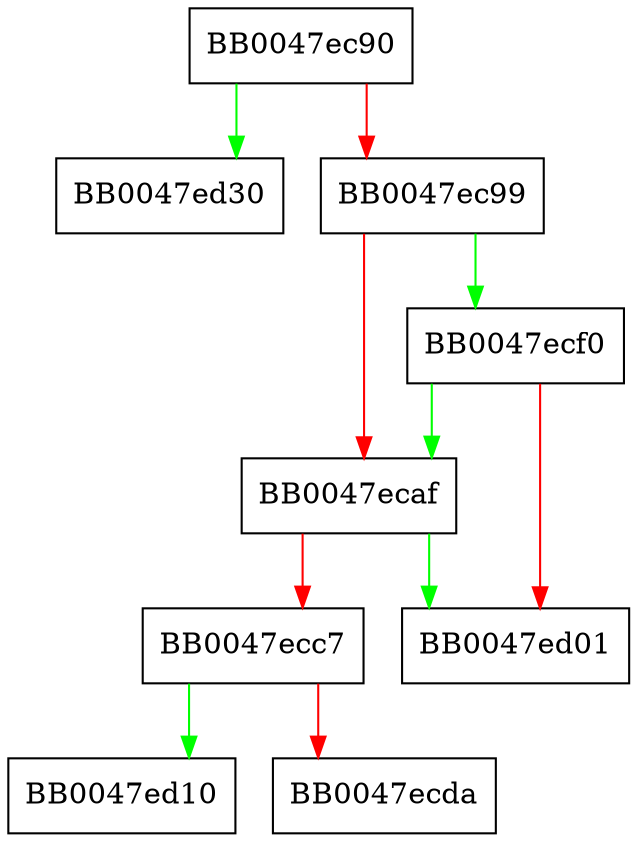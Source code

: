 digraph SSL_CTX_add1_to_CA_list {
  node [shape="box"];
  graph [splines=ortho];
  BB0047ec90 -> BB0047ed30 [color="green"];
  BB0047ec90 -> BB0047ec99 [color="red"];
  BB0047ec99 -> BB0047ecf0 [color="green"];
  BB0047ec99 -> BB0047ecaf [color="red"];
  BB0047ecaf -> BB0047ed01 [color="green"];
  BB0047ecaf -> BB0047ecc7 [color="red"];
  BB0047ecc7 -> BB0047ed10 [color="green"];
  BB0047ecc7 -> BB0047ecda [color="red"];
  BB0047ecf0 -> BB0047ecaf [color="green"];
  BB0047ecf0 -> BB0047ed01 [color="red"];
}